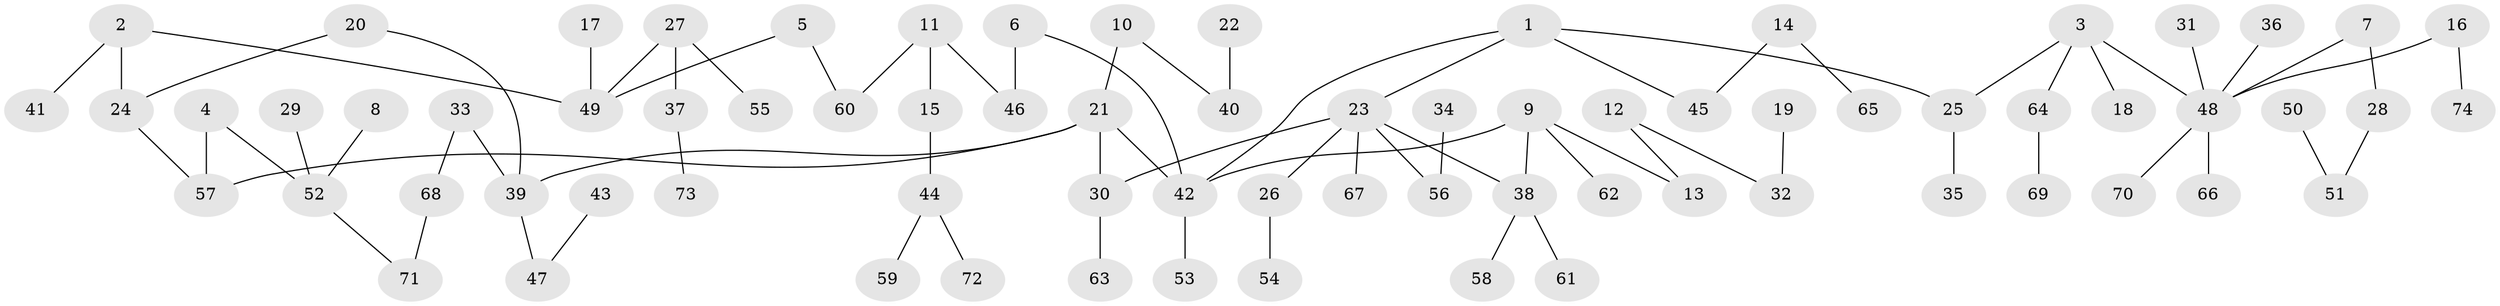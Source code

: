 // original degree distribution, {2: 0.3310810810810811, 4: 0.07432432432432433, 6: 0.013513513513513514, 5: 0.02702702702702703, 7: 0.013513513513513514, 3: 0.12162162162162163, 1: 0.4189189189189189}
// Generated by graph-tools (version 1.1) at 2025/00/03/09/25 03:00:56]
// undirected, 74 vertices, 78 edges
graph export_dot {
graph [start="1"]
  node [color=gray90,style=filled];
  1;
  2;
  3;
  4;
  5;
  6;
  7;
  8;
  9;
  10;
  11;
  12;
  13;
  14;
  15;
  16;
  17;
  18;
  19;
  20;
  21;
  22;
  23;
  24;
  25;
  26;
  27;
  28;
  29;
  30;
  31;
  32;
  33;
  34;
  35;
  36;
  37;
  38;
  39;
  40;
  41;
  42;
  43;
  44;
  45;
  46;
  47;
  48;
  49;
  50;
  51;
  52;
  53;
  54;
  55;
  56;
  57;
  58;
  59;
  60;
  61;
  62;
  63;
  64;
  65;
  66;
  67;
  68;
  69;
  70;
  71;
  72;
  73;
  74;
  1 -- 23 [weight=1.0];
  1 -- 25 [weight=1.0];
  1 -- 42 [weight=1.0];
  1 -- 45 [weight=1.0];
  2 -- 24 [weight=1.0];
  2 -- 41 [weight=1.0];
  2 -- 49 [weight=1.0];
  3 -- 18 [weight=1.0];
  3 -- 25 [weight=1.0];
  3 -- 48 [weight=1.0];
  3 -- 64 [weight=1.0];
  4 -- 52 [weight=1.0];
  4 -- 57 [weight=1.0];
  5 -- 49 [weight=1.0];
  5 -- 60 [weight=1.0];
  6 -- 42 [weight=1.0];
  6 -- 46 [weight=1.0];
  7 -- 28 [weight=1.0];
  7 -- 48 [weight=1.0];
  8 -- 52 [weight=1.0];
  9 -- 13 [weight=1.0];
  9 -- 38 [weight=1.0];
  9 -- 42 [weight=1.0];
  9 -- 62 [weight=1.0];
  10 -- 21 [weight=1.0];
  10 -- 40 [weight=1.0];
  11 -- 15 [weight=1.0];
  11 -- 46 [weight=1.0];
  11 -- 60 [weight=1.0];
  12 -- 13 [weight=1.0];
  12 -- 32 [weight=1.0];
  14 -- 45 [weight=1.0];
  14 -- 65 [weight=1.0];
  15 -- 44 [weight=1.0];
  16 -- 48 [weight=1.0];
  16 -- 74 [weight=1.0];
  17 -- 49 [weight=1.0];
  19 -- 32 [weight=1.0];
  20 -- 24 [weight=1.0];
  20 -- 39 [weight=1.0];
  21 -- 30 [weight=1.0];
  21 -- 39 [weight=1.0];
  21 -- 42 [weight=1.0];
  21 -- 57 [weight=1.0];
  22 -- 40 [weight=1.0];
  23 -- 26 [weight=1.0];
  23 -- 30 [weight=1.0];
  23 -- 38 [weight=1.0];
  23 -- 56 [weight=1.0];
  23 -- 67 [weight=1.0];
  24 -- 57 [weight=1.0];
  25 -- 35 [weight=1.0];
  26 -- 54 [weight=1.0];
  27 -- 37 [weight=1.0];
  27 -- 49 [weight=1.0];
  27 -- 55 [weight=1.0];
  28 -- 51 [weight=1.0];
  29 -- 52 [weight=1.0];
  30 -- 63 [weight=1.0];
  31 -- 48 [weight=1.0];
  33 -- 39 [weight=1.0];
  33 -- 68 [weight=1.0];
  34 -- 56 [weight=1.0];
  36 -- 48 [weight=1.0];
  37 -- 73 [weight=1.0];
  38 -- 58 [weight=1.0];
  38 -- 61 [weight=1.0];
  39 -- 47 [weight=1.0];
  42 -- 53 [weight=1.0];
  43 -- 47 [weight=1.0];
  44 -- 59 [weight=1.0];
  44 -- 72 [weight=1.0];
  48 -- 66 [weight=1.0];
  48 -- 70 [weight=1.0];
  50 -- 51 [weight=1.0];
  52 -- 71 [weight=1.0];
  64 -- 69 [weight=1.0];
  68 -- 71 [weight=1.0];
}
